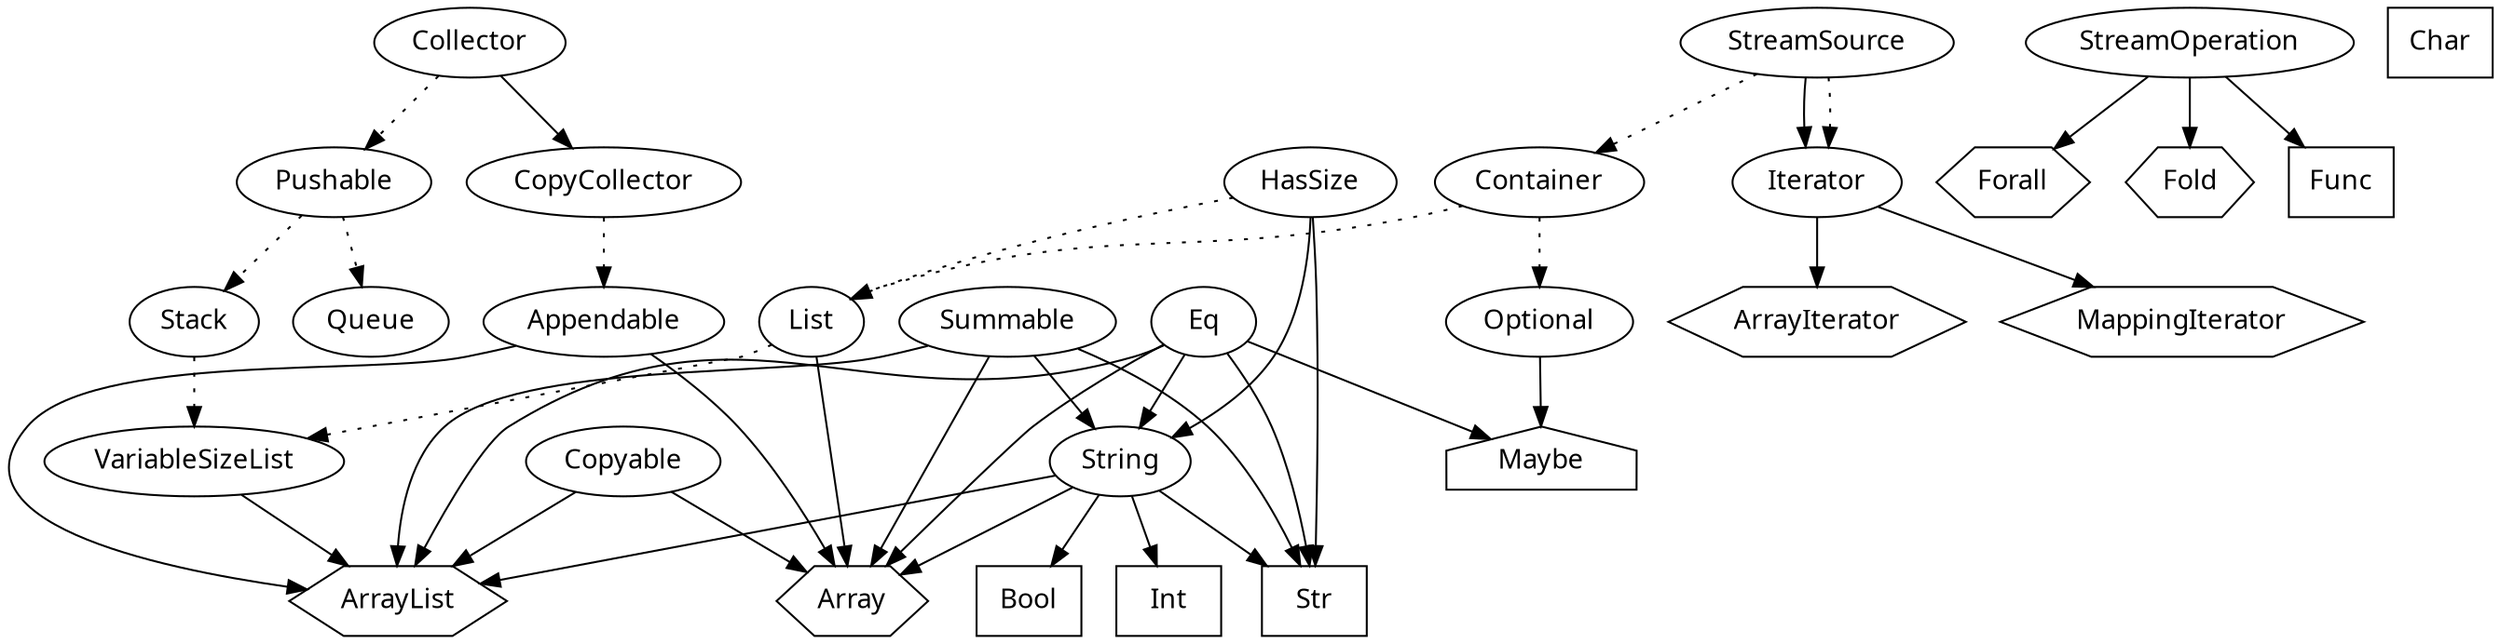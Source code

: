 digraph G {
    node [fontname="sans-serif"]
    // Models
    String [shape="oval"]
    HasSize [shape="oval"]
    Copyable [shape="oval"]
    Container [shape="oval", group="collections"]
    Optional [shape="oval", group="collections"]
    List [shape="oval", group="collections"]
    VariableSizeList [shape="oval", group="collections"]
    Stack [shape="oval", group="collections"]
    Queue [shape="oval", group="collections"]
    Appendable [shape="oval", group="collectors"]
    Pushable [shape="oval", group="collectors"]
    Summable [shape="oval", group="collections"]
    
    StreamSource [shape="oval", group="pipes"]
    StreamOperation [shape="oval", group="pipes"]
    Collector [shape="oval", group="collectors"]
    CopyCollector [shape="oval", group="collectors"]
    Iterator [shape="oval", group="iterators"]
    
    // Structs
    /**/ArrayList [shape="hexagon", group="collections"]
    /**/Array [shape="hexagon", group="collections"]
    /**/ArrayIterator [shape="hexagon", group="iterators"]
    /**/MappingIterator [shape="hexagon", group="iterators"]
    /**/Forall [shape="hexagon", group="pipes"]
    /**/Fold [shape="hexagon", group="pipes"]
    
    // Enums
    /**/Maybe [shape="house", group="collections"]
    
    // Primitive types
    /**/Str [shape="box", group="primitives"]
    /**/Int [shape="box", group="primitives"]
    /**/Bool [shape="box", group="primitives"]
    /**/Char [shape="box", group="primitives"]
    /**/Func [shape="box", group="primitives"]
    
    /**/String -> Int
    /**/String -> Bool
    /**/String -> Str
    /**/String -> Array
    /**/String -> ArrayList
    
    Copyable -> Array
    Copyable -> ArrayList
    
    /**/HasSize -> Str
    HasSize -> String
    //+HasSize -> Array
    //+HasSize -> ArrayList
    
    /**/Eq -> Str
    Eq -> String
    /**/Eq -> Array
    /**/Eq -> ArrayList
    /**/Eq -> Maybe
    
    StreamSource -> Container [style=dotted]
    //+Container -> Array
    //+Container -> ArrayList
    //+Container -> Maybe
    
    HasSize -> List [style=dotted]
    Container -> List [style=dotted]
    /**/List -> Array
    //+List -> ArrayList
    
    List -> VariableSizeList [style=dotted]
    Stack -> VariableSizeList [style=dotted]
    /**/VariableSizeList -> ArrayList
    
    Pushable -> Stack [style=dotted]
    //+Stack -> ArrayList
    
    Pushable -> Queue [style=dotted]
    
    //+StreamSource -> Maybe
    //+StreamSource -> Array
    //+StreamSource -> ArrayList
    StreamSource -> Iterator
    //+StreamSource -> ArrayIterator
    //+StreamSource -> MappingIterator
    
    /**/StreamOperation -> Func
    /**/StreamOperation -> Fold
    /**/StreamOperation -> Forall
    
    /**/Summable -> Str
    Summable -> String
    /**/Summable -> Array
    /**/Summable -> ArrayList
    
    CopyCollector -> Appendable [style=dotted]
    /**/Appendable -> Array
    /**/Appendable -> ArrayList
    
    //+CopyCollector -> Array
    //+CopyCollector -> ArrayList
    
    Collector -> Pushable [style=dotted]
    //+Pushable -> ArrayList
    
    //+Collector -> ArrayList
    Collector -> CopyCollector
    
    StreamSource -> Iterator [style=dotted]
    /**/Iterator -> ArrayIterator
    /**/Iterator -> MappingIterator
    
    Container -> Optional [style=dotted]
    /**/Optional -> Maybe
}
